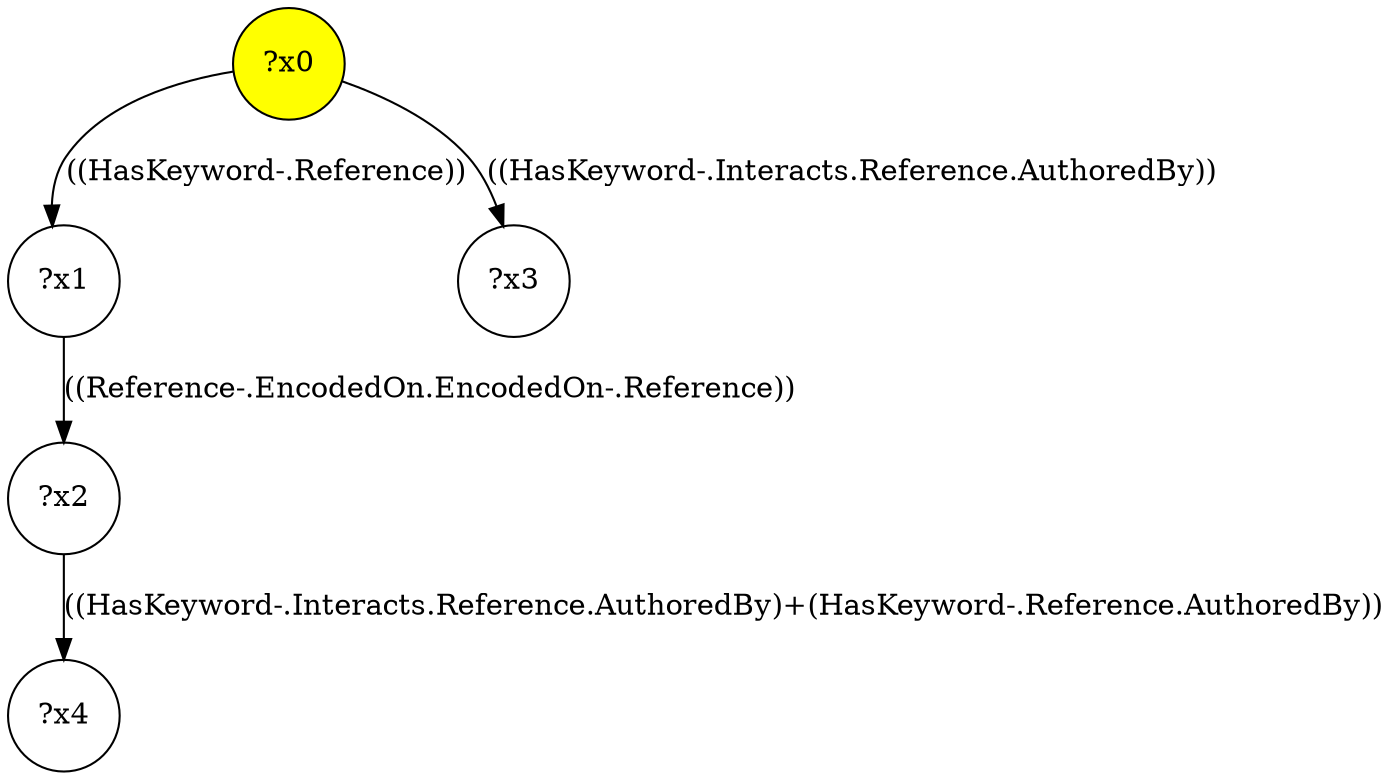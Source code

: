 digraph g {
	x0 [fillcolor="yellow", style="filled," shape=circle, label="?x0"];
	x1 [shape=circle, label="?x1"];
	x0 -> x1 [label="((HasKeyword-.Reference))"];
	x2 [shape=circle, label="?x2"];
	x1 -> x2 [label="((Reference-.EncodedOn.EncodedOn-.Reference))"];
	x3 [shape=circle, label="?x3"];
	x0 -> x3 [label="((HasKeyword-.Interacts.Reference.AuthoredBy))"];
	x4 [shape=circle, label="?x4"];
	x2 -> x4 [label="((HasKeyword-.Interacts.Reference.AuthoredBy)+(HasKeyword-.Reference.AuthoredBy))"];
}
